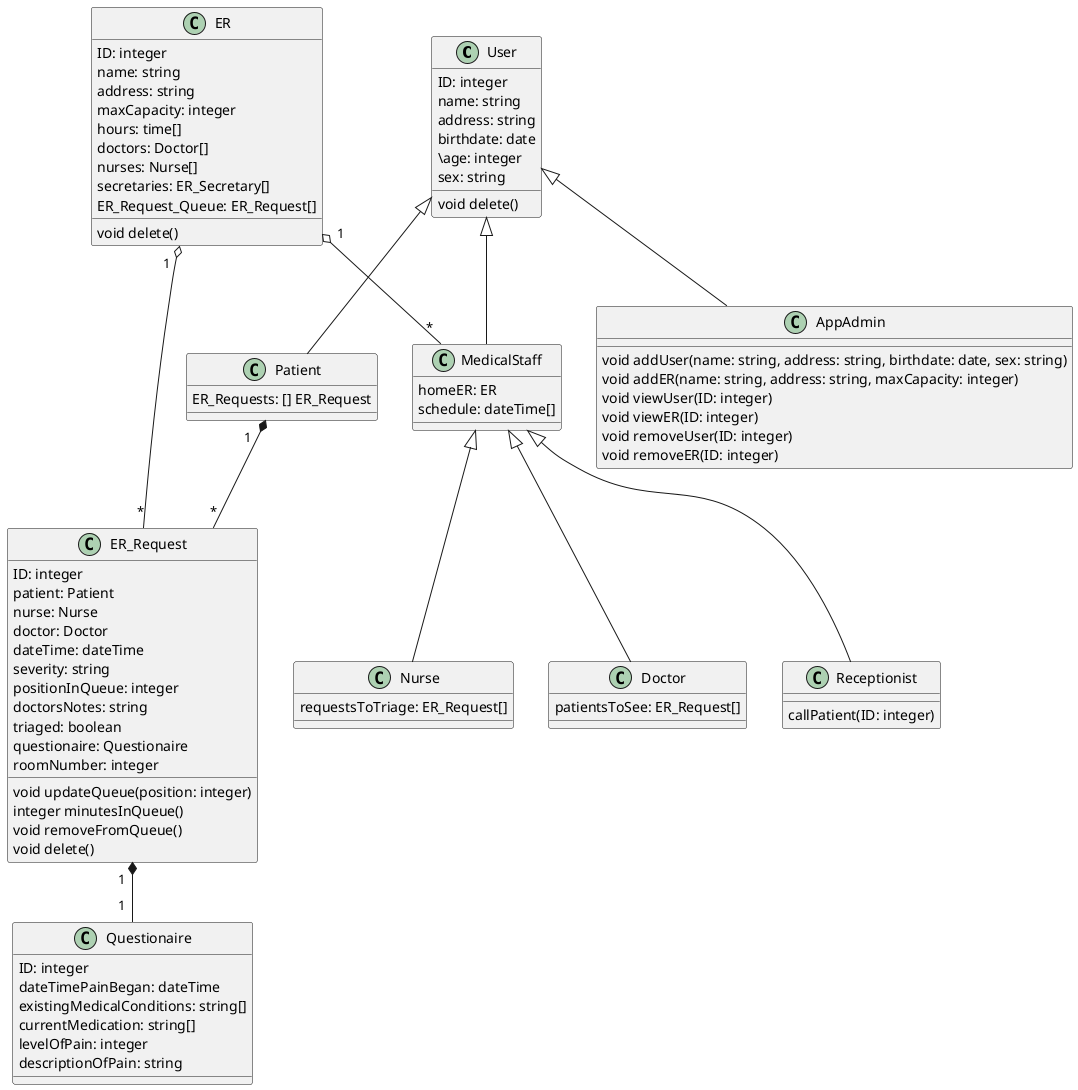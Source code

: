 @startuml
class User {
  ID: integer
  name: string
  address: string
  birthdate: date
  \age: integer
  sex: string
  void delete()
}

class Patient {
  ER_Requests: [] ER_Request
}

class MedicalStaff {
    homeER: ER
    schedule: dateTime[]
}

class Nurse {
    requestsToTriage: ER_Request[]
}

class Doctor {
    patientsToSee: ER_Request[]
}

class Receptionist {
    callPatient(ID: integer)
}

class AppAdmin {
    void addUser(name: string, address: string, birthdate: date, sex: string)
    void addER(name: string, address: string, maxCapacity: integer)
    void viewUser(ID: integer)
    void viewER(ID: integer)
    void removeUser(ID: integer)
    void removeER(ID: integer)
}

class ER {
   ID: integer
   name: string
   address: string
   maxCapacity: integer
   hours: time[]
   doctors: Doctor[]
   nurses: Nurse[]
   secretaries: ER_Secretary[]
   ER_Request_Queue: ER_Request[]
   void delete()
}

class ER_Request {
  ID: integer
  patient: Patient
  nurse: Nurse
  doctor: Doctor
  dateTime: dateTime
  severity: string
  positionInQueue: integer
  doctorsNotes: string
  triaged: boolean
  questionaire: Questionaire
  roomNumber: integer
  void updateQueue(position: integer)
  integer minutesInQueue()
  void removeFromQueue()
  void delete()
}

class Questionaire {
    ID: integer
    dateTimePainBegan: dateTime
    existingMedicalConditions: string[]
    currentMedication: string[]
    levelOfPain: integer
    descriptionOfPain: string
}


User <|-- Patient
User <|-- MedicalStaff
MedicalStaff <|-- Doctor
MedicalStaff <|-- Nurse
MedicalStaff <|-- Receptionist
User <|-- AppAdmin

ER "  1" o-- "*" MedicalStaff
ER "1  " o-- "*" ER_Request

Patient "1   " *-- "*" ER_Request
ER_Request "1  " *-- "1  " Questionaire

@enduml